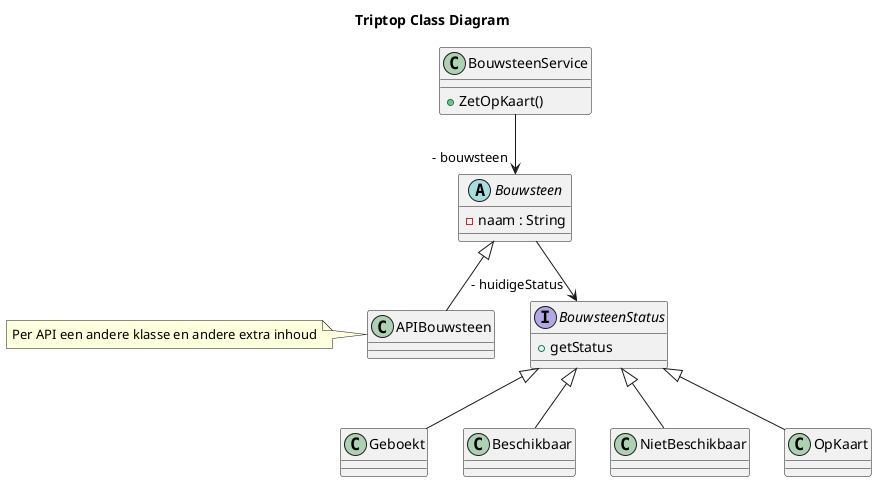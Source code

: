 @startuml
title Triptop Class Diagram
class BouwsteenService{
    + ZetOpKaart()
}

abstract class Bouwsteen {
    - naam : String
}

interface BouwsteenStatus {
 + getStatus
}

class Geboekt
class Beschikbaar
class NietBeschikbaar
class OpKaart

class APIBouwsteen
note left: Per API een andere klasse en andere extra inhoud

Bouwsteen --> " - huidigeStatus"BouwsteenStatus
BouwsteenService --> " - bouwsteen" Bouwsteen
Bouwsteen ^-- APIBouwsteen
BouwsteenStatus ^-- Geboekt
BouwsteenStatus ^-- Beschikbaar
BouwsteenStatus ^-- NietBeschikbaar
BouwsteenStatus ^-- OpKaart
@enduml